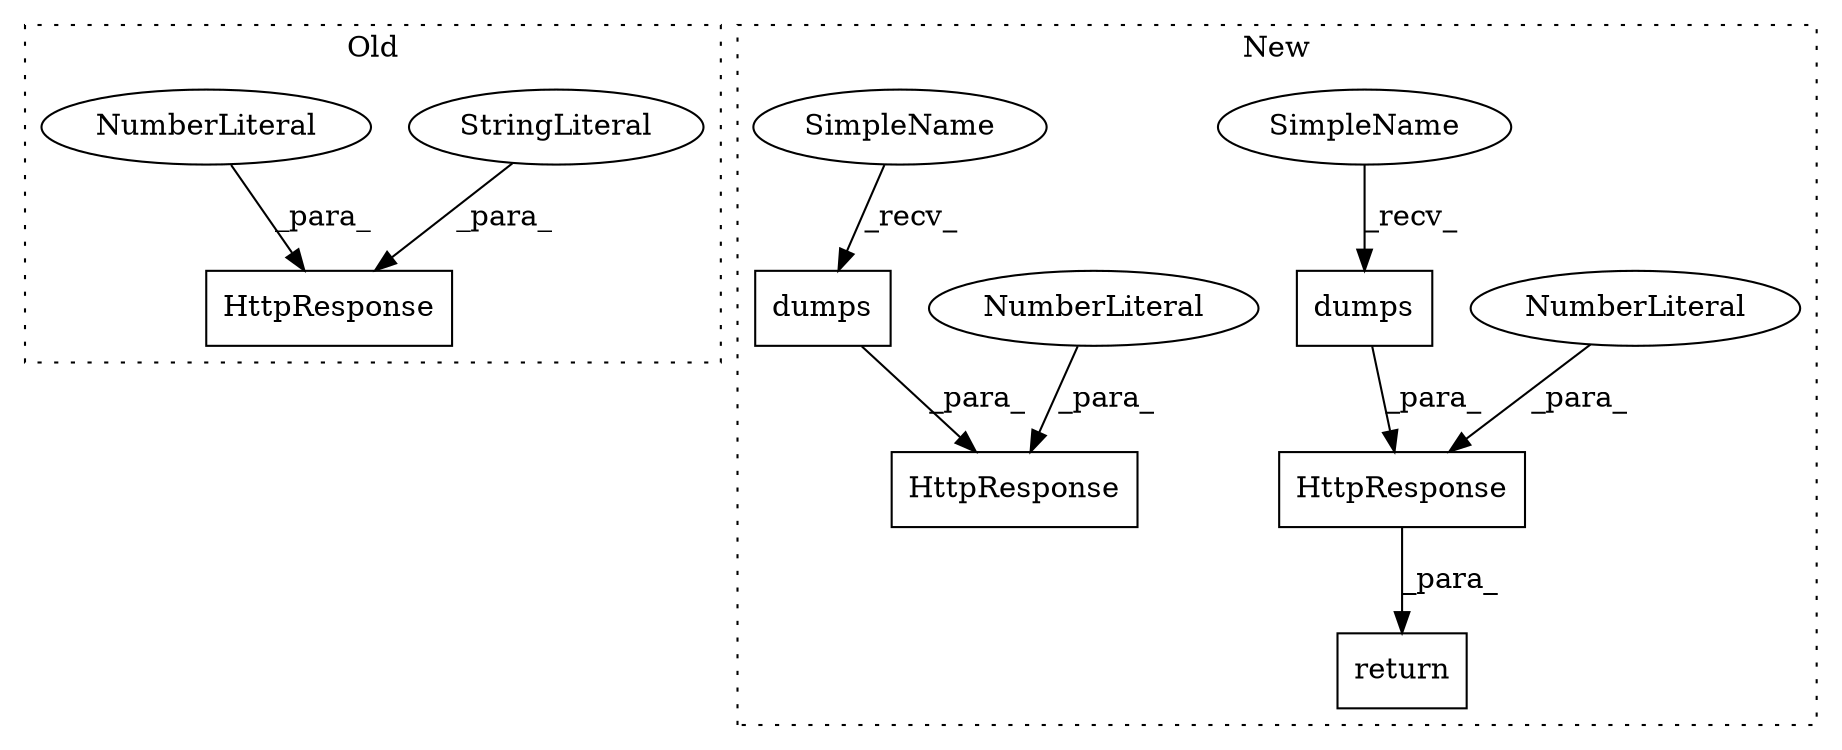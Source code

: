 digraph G {
subgraph cluster0 {
1 [label="HttpResponse" a="32" s="2078,2147" l="13,1" shape="box"];
4 [label="StringLiteral" a="45" s="2125" l="18" shape="ellipse"];
6 [label="NumberLiteral" a="34" s="2144" l="3" shape="ellipse"];
label = "Old";
style="dotted";
}
subgraph cluster1 {
2 [label="dumps" a="32" s="5390,5404" l="6,1" shape="box"];
3 [label="HttpResponse" a="32" s="5372,5428" l="13,1" shape="box"];
5 [label="NumberLiteral" a="34" s="5425" l="3" shape="ellipse"];
7 [label="dumps" a="32" s="5222,5236" l="6,1" shape="box"];
8 [label="HttpResponse" a="32" s="5204,5260" l="13,1" shape="box"];
9 [label="NumberLiteral" a="34" s="5257" l="3" shape="ellipse"];
10 [label="return" a="41" s="5197" l="7" shape="box"];
11 [label="SimpleName" a="42" s="5217" l="4" shape="ellipse"];
12 [label="SimpleName" a="42" s="5385" l="4" shape="ellipse"];
label = "New";
style="dotted";
}
2 -> 3 [label="_para_"];
4 -> 1 [label="_para_"];
5 -> 3 [label="_para_"];
6 -> 1 [label="_para_"];
7 -> 8 [label="_para_"];
8 -> 10 [label="_para_"];
9 -> 8 [label="_para_"];
11 -> 7 [label="_recv_"];
12 -> 2 [label="_recv_"];
}